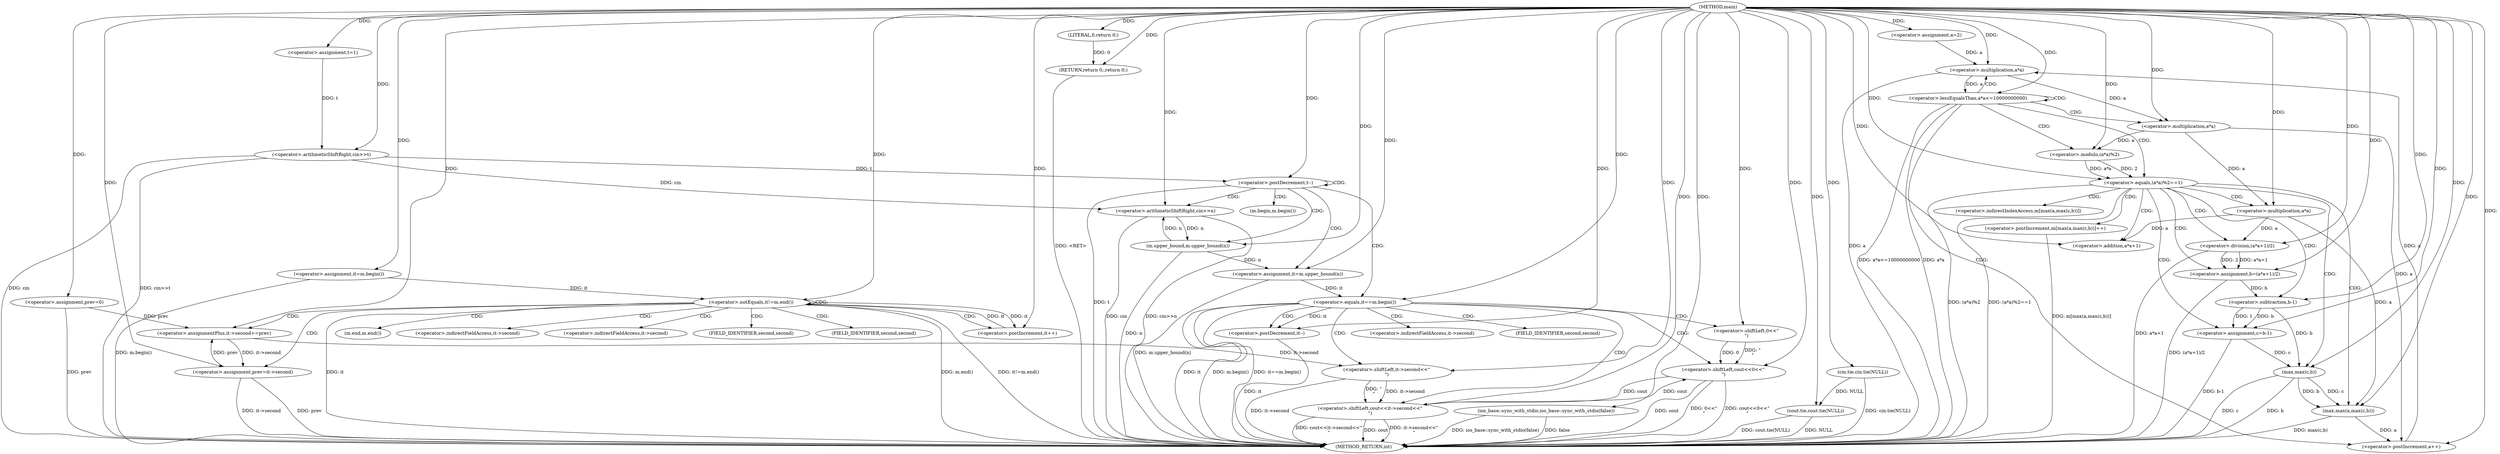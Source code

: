 digraph "main" {  
"1000206" [label = "(METHOD,main)" ]
"1000329" [label = "(METHOD_RETURN,int)" ]
"1000208" [label = "(ios_base::sync_with_stdio,ios_base::sync_with_stdio(false))" ]
"1000210" [label = "(cin.tie,cin.tie(NULL))" ]
"1000212" [label = "(cout.tie,cout.tie(NULL))" ]
"1000215" [label = "(<operator>.assignment,t=1)" ]
"1000218" [label = "(<operator>.arithmeticShiftRight,cin>>t)" ]
"1000223" [label = "(<operator>.assignment,a=2)" ]
"1000269" [label = "(<operator>.assignment,prev=0)" ]
"1000327" [label = "(RETURN,return 0;,return 0;)" ]
"1000227" [label = "(<operator>.lessEqualsThan,a*a<=10000000000)" ]
"1000274" [label = "(<operator>.assignment,it=m.begin())" ]
"1000277" [label = "(<operator>.notEquals,it!=m.end())" ]
"1000280" [label = "(<operator>.postIncrement,it++)" ]
"1000294" [label = "(<operator>.postDecrement,t--)" ]
"1000328" [label = "(LITERAL,0,return 0;)" ]
"1000266" [label = "(<operator>.postIncrement,a++)" ]
"1000283" [label = "(<operator>.assignmentPlus,it->second+=prev)" ]
"1000288" [label = "(<operator>.assignment,prev=it->second)" ]
"1000298" [label = "(<operator>.arithmeticShiftRight,cin>>n)" ]
"1000302" [label = "(<operator>.assignment,it=m.upper_bound(n))" ]
"1000228" [label = "(<operator>.multiplication,a*a)" ]
"1000234" [label = "(<operator>.equals,(a*a)%2==1)" ]
"1000307" [label = "(<operator>.equals,it==m.begin())" ]
"1000243" [label = "(<operator>.assignment,b=(a*a+1)/2)" ]
"1000253" [label = "(<operator>.assignment,c=b-1)" ]
"1000258" [label = "(<operator>.postIncrement,m[max(a,max(c,b))]++)" ]
"1000304" [label = "(m.upper_bound,m.upper_bound(n))" ]
"1000311" [label = "(<operator>.shiftLeft,cout<<0<<\"\n\")" ]
"1000235" [label = "(<operator>.modulo,(a*a)%2)" ]
"1000318" [label = "(<operator>.postDecrement,it--)" ]
"1000320" [label = "(<operator>.shiftLeft,cout<<it->second<<\"\n\")" ]
"1000236" [label = "(<operator>.multiplication,a*a)" ]
"1000245" [label = "(<operator>.division,(a*a+1)/2)" ]
"1000255" [label = "(<operator>.subtraction,b-1)" ]
"1000313" [label = "(<operator>.shiftLeft,0<<\"\n\")" ]
"1000246" [label = "(<operator>.addition,a*a+1)" ]
"1000261" [label = "(max,max(a,max(c,b)))" ]
"1000322" [label = "(<operator>.shiftLeft,it->second<<\"\n\")" ]
"1000247" [label = "(<operator>.multiplication,a*a)" ]
"1000263" [label = "(max,max(c,b))" ]
"1000279" [label = "(m.end,m.end())" ]
"1000284" [label = "(<operator>.indirectFieldAccess,it->second)" ]
"1000290" [label = "(<operator>.indirectFieldAccess,it->second)" ]
"1000286" [label = "(FIELD_IDENTIFIER,second,second)" ]
"1000292" [label = "(FIELD_IDENTIFIER,second,second)" ]
"1000309" [label = "(m.begin,m.begin())" ]
"1000259" [label = "(<operator>.indirectIndexAccess,m[max(a,max(c,b))])" ]
"1000323" [label = "(<operator>.indirectFieldAccess,it->second)" ]
"1000325" [label = "(FIELD_IDENTIFIER,second,second)" ]
  "1000208" -> "1000329"  [ label = "DDG: ios_base::sync_with_stdio(false)"] 
  "1000210" -> "1000329"  [ label = "DDG: cin.tie(NULL)"] 
  "1000212" -> "1000329"  [ label = "DDG: NULL"] 
  "1000212" -> "1000329"  [ label = "DDG: cout.tie(NULL)"] 
  "1000218" -> "1000329"  [ label = "DDG: cin"] 
  "1000218" -> "1000329"  [ label = "DDG: cin>>t"] 
  "1000228" -> "1000329"  [ label = "DDG: a"] 
  "1000227" -> "1000329"  [ label = "DDG: a*a"] 
  "1000227" -> "1000329"  [ label = "DDG: a*a<=10000000000"] 
  "1000269" -> "1000329"  [ label = "DDG: prev"] 
  "1000274" -> "1000329"  [ label = "DDG: m.begin()"] 
  "1000277" -> "1000329"  [ label = "DDG: it"] 
  "1000277" -> "1000329"  [ label = "DDG: m.end()"] 
  "1000277" -> "1000329"  [ label = "DDG: it!=m.end()"] 
  "1000294" -> "1000329"  [ label = "DDG: t"] 
  "1000298" -> "1000329"  [ label = "DDG: cin"] 
  "1000298" -> "1000329"  [ label = "DDG: cin>>n"] 
  "1000304" -> "1000329"  [ label = "DDG: n"] 
  "1000302" -> "1000329"  [ label = "DDG: m.upper_bound(n)"] 
  "1000307" -> "1000329"  [ label = "DDG: it"] 
  "1000307" -> "1000329"  [ label = "DDG: m.begin()"] 
  "1000307" -> "1000329"  [ label = "DDG: it==m.begin()"] 
  "1000318" -> "1000329"  [ label = "DDG: it"] 
  "1000320" -> "1000329"  [ label = "DDG: cout"] 
  "1000322" -> "1000329"  [ label = "DDG: it->second"] 
  "1000320" -> "1000329"  [ label = "DDG: it->second<<\"\n\""] 
  "1000320" -> "1000329"  [ label = "DDG: cout<<it->second<<\"\n\""] 
  "1000311" -> "1000329"  [ label = "DDG: cout"] 
  "1000311" -> "1000329"  [ label = "DDG: 0<<\"\n\""] 
  "1000311" -> "1000329"  [ label = "DDG: cout<<0<<\"\n\""] 
  "1000288" -> "1000329"  [ label = "DDG: prev"] 
  "1000288" -> "1000329"  [ label = "DDG: it->second"] 
  "1000234" -> "1000329"  [ label = "DDG: (a*a)%2"] 
  "1000234" -> "1000329"  [ label = "DDG: (a*a)%2==1"] 
  "1000245" -> "1000329"  [ label = "DDG: a*a+1"] 
  "1000243" -> "1000329"  [ label = "DDG: (a*a+1)/2"] 
  "1000253" -> "1000329"  [ label = "DDG: b-1"] 
  "1000263" -> "1000329"  [ label = "DDG: c"] 
  "1000263" -> "1000329"  [ label = "DDG: b"] 
  "1000261" -> "1000329"  [ label = "DDG: max(c,b)"] 
  "1000258" -> "1000329"  [ label = "DDG: m[max(a,max(c,b))]"] 
  "1000327" -> "1000329"  [ label = "DDG: <RET>"] 
  "1000208" -> "1000329"  [ label = "DDG: false"] 
  "1000206" -> "1000215"  [ label = "DDG: "] 
  "1000206" -> "1000223"  [ label = "DDG: "] 
  "1000206" -> "1000269"  [ label = "DDG: "] 
  "1000328" -> "1000327"  [ label = "DDG: 0"] 
  "1000206" -> "1000327"  [ label = "DDG: "] 
  "1000206" -> "1000208"  [ label = "DDG: "] 
  "1000206" -> "1000210"  [ label = "DDG: "] 
  "1000210" -> "1000212"  [ label = "DDG: NULL"] 
  "1000206" -> "1000212"  [ label = "DDG: "] 
  "1000206" -> "1000218"  [ label = "DDG: "] 
  "1000215" -> "1000218"  [ label = "DDG: t"] 
  "1000206" -> "1000274"  [ label = "DDG: "] 
  "1000206" -> "1000328"  [ label = "DDG: "] 
  "1000228" -> "1000227"  [ label = "DDG: a"] 
  "1000206" -> "1000227"  [ label = "DDG: "] 
  "1000274" -> "1000277"  [ label = "DDG: it"] 
  "1000280" -> "1000277"  [ label = "DDG: it"] 
  "1000206" -> "1000277"  [ label = "DDG: "] 
  "1000277" -> "1000280"  [ label = "DDG: it"] 
  "1000206" -> "1000280"  [ label = "DDG: "] 
  "1000269" -> "1000283"  [ label = "DDG: prev"] 
  "1000288" -> "1000283"  [ label = "DDG: prev"] 
  "1000206" -> "1000283"  [ label = "DDG: "] 
  "1000283" -> "1000288"  [ label = "DDG: it->second"] 
  "1000218" -> "1000294"  [ label = "DDG: t"] 
  "1000206" -> "1000294"  [ label = "DDG: "] 
  "1000304" -> "1000302"  [ label = "DDG: n"] 
  "1000223" -> "1000228"  [ label = "DDG: a"] 
  "1000266" -> "1000228"  [ label = "DDG: a"] 
  "1000206" -> "1000228"  [ label = "DDG: "] 
  "1000236" -> "1000266"  [ label = "DDG: a"] 
  "1000261" -> "1000266"  [ label = "DDG: a"] 
  "1000206" -> "1000266"  [ label = "DDG: "] 
  "1000206" -> "1000288"  [ label = "DDG: "] 
  "1000218" -> "1000298"  [ label = "DDG: cin"] 
  "1000206" -> "1000298"  [ label = "DDG: "] 
  "1000304" -> "1000298"  [ label = "DDG: n"] 
  "1000206" -> "1000302"  [ label = "DDG: "] 
  "1000235" -> "1000234"  [ label = "DDG: a*a"] 
  "1000235" -> "1000234"  [ label = "DDG: 2"] 
  "1000206" -> "1000234"  [ label = "DDG: "] 
  "1000245" -> "1000243"  [ label = "DDG: a*a+1"] 
  "1000245" -> "1000243"  [ label = "DDG: 2"] 
  "1000255" -> "1000253"  [ label = "DDG: b"] 
  "1000255" -> "1000253"  [ label = "DDG: 1"] 
  "1000298" -> "1000304"  [ label = "DDG: n"] 
  "1000206" -> "1000304"  [ label = "DDG: "] 
  "1000302" -> "1000307"  [ label = "DDG: it"] 
  "1000206" -> "1000307"  [ label = "DDG: "] 
  "1000236" -> "1000235"  [ label = "DDG: a"] 
  "1000206" -> "1000235"  [ label = "DDG: "] 
  "1000206" -> "1000243"  [ label = "DDG: "] 
  "1000206" -> "1000253"  [ label = "DDG: "] 
  "1000320" -> "1000311"  [ label = "DDG: cout"] 
  "1000206" -> "1000311"  [ label = "DDG: "] 
  "1000313" -> "1000311"  [ label = "DDG: \"\n\""] 
  "1000313" -> "1000311"  [ label = "DDG: 0"] 
  "1000228" -> "1000236"  [ label = "DDG: a"] 
  "1000206" -> "1000236"  [ label = "DDG: "] 
  "1000247" -> "1000245"  [ label = "DDG: a"] 
  "1000206" -> "1000245"  [ label = "DDG: "] 
  "1000243" -> "1000255"  [ label = "DDG: b"] 
  "1000206" -> "1000255"  [ label = "DDG: "] 
  "1000206" -> "1000313"  [ label = "DDG: "] 
  "1000307" -> "1000318"  [ label = "DDG: it"] 
  "1000206" -> "1000318"  [ label = "DDG: "] 
  "1000311" -> "1000320"  [ label = "DDG: cout"] 
  "1000206" -> "1000320"  [ label = "DDG: "] 
  "1000322" -> "1000320"  [ label = "DDG: it->second"] 
  "1000322" -> "1000320"  [ label = "DDG: \"\n\""] 
  "1000247" -> "1000246"  [ label = "DDG: a"] 
  "1000206" -> "1000246"  [ label = "DDG: "] 
  "1000247" -> "1000261"  [ label = "DDG: a"] 
  "1000206" -> "1000261"  [ label = "DDG: "] 
  "1000263" -> "1000261"  [ label = "DDG: b"] 
  "1000263" -> "1000261"  [ label = "DDG: c"] 
  "1000283" -> "1000322"  [ label = "DDG: it->second"] 
  "1000206" -> "1000322"  [ label = "DDG: "] 
  "1000236" -> "1000247"  [ label = "DDG: a"] 
  "1000206" -> "1000247"  [ label = "DDG: "] 
  "1000253" -> "1000263"  [ label = "DDG: c"] 
  "1000206" -> "1000263"  [ label = "DDG: "] 
  "1000255" -> "1000263"  [ label = "DDG: b"] 
  "1000227" -> "1000227"  [ label = "CDG: "] 
  "1000227" -> "1000266"  [ label = "CDG: "] 
  "1000227" -> "1000236"  [ label = "CDG: "] 
  "1000227" -> "1000234"  [ label = "CDG: "] 
  "1000227" -> "1000235"  [ label = "CDG: "] 
  "1000227" -> "1000228"  [ label = "CDG: "] 
  "1000277" -> "1000286"  [ label = "CDG: "] 
  "1000277" -> "1000290"  [ label = "CDG: "] 
  "1000277" -> "1000277"  [ label = "CDG: "] 
  "1000277" -> "1000283"  [ label = "CDG: "] 
  "1000277" -> "1000284"  [ label = "CDG: "] 
  "1000277" -> "1000280"  [ label = "CDG: "] 
  "1000277" -> "1000288"  [ label = "CDG: "] 
  "1000277" -> "1000279"  [ label = "CDG: "] 
  "1000277" -> "1000292"  [ label = "CDG: "] 
  "1000294" -> "1000294"  [ label = "CDG: "] 
  "1000294" -> "1000307"  [ label = "CDG: "] 
  "1000294" -> "1000302"  [ label = "CDG: "] 
  "1000294" -> "1000298"  [ label = "CDG: "] 
  "1000294" -> "1000309"  [ label = "CDG: "] 
  "1000294" -> "1000304"  [ label = "CDG: "] 
  "1000234" -> "1000247"  [ label = "CDG: "] 
  "1000234" -> "1000258"  [ label = "CDG: "] 
  "1000234" -> "1000246"  [ label = "CDG: "] 
  "1000234" -> "1000263"  [ label = "CDG: "] 
  "1000234" -> "1000255"  [ label = "CDG: "] 
  "1000234" -> "1000243"  [ label = "CDG: "] 
  "1000234" -> "1000259"  [ label = "CDG: "] 
  "1000234" -> "1000253"  [ label = "CDG: "] 
  "1000234" -> "1000261"  [ label = "CDG: "] 
  "1000234" -> "1000245"  [ label = "CDG: "] 
  "1000307" -> "1000323"  [ label = "CDG: "] 
  "1000307" -> "1000313"  [ label = "CDG: "] 
  "1000307" -> "1000318"  [ label = "CDG: "] 
  "1000307" -> "1000311"  [ label = "CDG: "] 
  "1000307" -> "1000325"  [ label = "CDG: "] 
  "1000307" -> "1000320"  [ label = "CDG: "] 
  "1000307" -> "1000322"  [ label = "CDG: "] 
}
